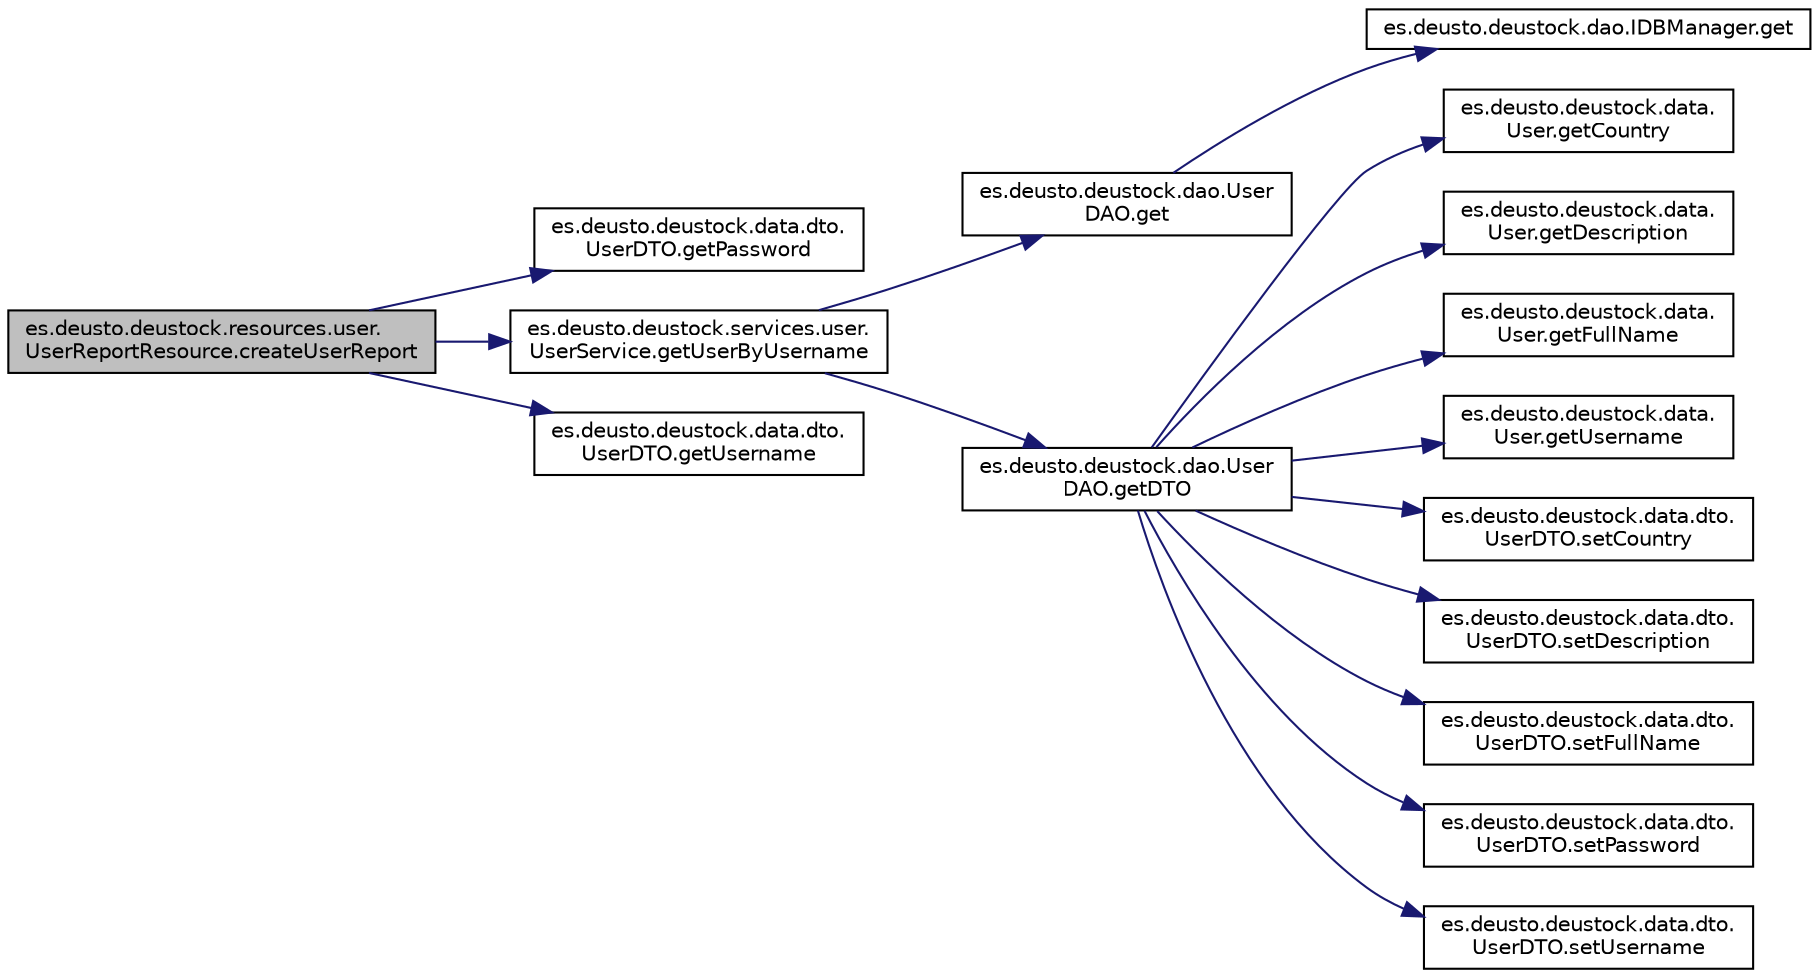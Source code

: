 digraph "es.deusto.deustock.resources.user.UserReportResource.createUserReport"
{
 // LATEX_PDF_SIZE
  edge [fontname="Helvetica",fontsize="10",labelfontname="Helvetica",labelfontsize="10"];
  node [fontname="Helvetica",fontsize="10",shape=record];
  rankdir="LR";
  Node1 [label="es.deusto.deustock.resources.user.\lUserReportResource.createUserReport",height=0.2,width=0.4,color="black", fillcolor="grey75", style="filled", fontcolor="black",tooltip=" "];
  Node1 -> Node2 [color="midnightblue",fontsize="10",style="solid",fontname="Helvetica"];
  Node2 [label="es.deusto.deustock.data.dto.\lUserDTO.getPassword",height=0.2,width=0.4,color="black", fillcolor="white", style="filled",URL="$classes_1_1deusto_1_1deustock_1_1data_1_1dto_1_1_user_d_t_o.html#a79091583a8968391724f1f0cdc8d6ede",tooltip=" "];
  Node1 -> Node3 [color="midnightblue",fontsize="10",style="solid",fontname="Helvetica"];
  Node3 [label="es.deusto.deustock.services.user.\lUserService.getUserByUsername",height=0.2,width=0.4,color="black", fillcolor="white", style="filled",URL="$classes_1_1deusto_1_1deustock_1_1services_1_1user_1_1_user_service.html#aedc7c5516b26643d744244f668229f16",tooltip=" "];
  Node3 -> Node4 [color="midnightblue",fontsize="10",style="solid",fontname="Helvetica"];
  Node4 [label="es.deusto.deustock.dao.User\lDAO.get",height=0.2,width=0.4,color="black", fillcolor="white", style="filled",URL="$classes_1_1deusto_1_1deustock_1_1dao_1_1_user_d_a_o.html#a4703803a6cb9ef34dab610d1e55a114e",tooltip=" "];
  Node4 -> Node5 [color="midnightblue",fontsize="10",style="solid",fontname="Helvetica"];
  Node5 [label="es.deusto.deustock.dao.IDBManager.get",height=0.2,width=0.4,color="black", fillcolor="white", style="filled",URL="$interfacees_1_1deusto_1_1deustock_1_1dao_1_1_i_d_b_manager.html#ad03b499d4bbeb0e41fabd3b4e0f44714",tooltip=" "];
  Node3 -> Node6 [color="midnightblue",fontsize="10",style="solid",fontname="Helvetica"];
  Node6 [label="es.deusto.deustock.dao.User\lDAO.getDTO",height=0.2,width=0.4,color="black", fillcolor="white", style="filled",URL="$classes_1_1deusto_1_1deustock_1_1dao_1_1_user_d_a_o.html#a54e5c39d7e39f40106be309a1c90bf87",tooltip=" "];
  Node6 -> Node7 [color="midnightblue",fontsize="10",style="solid",fontname="Helvetica"];
  Node7 [label="es.deusto.deustock.data.\lUser.getCountry",height=0.2,width=0.4,color="black", fillcolor="white", style="filled",URL="$classes_1_1deusto_1_1deustock_1_1data_1_1_user.html#a2a95e5b028ad36bac91bad90fa446542",tooltip=" "];
  Node6 -> Node8 [color="midnightblue",fontsize="10",style="solid",fontname="Helvetica"];
  Node8 [label="es.deusto.deustock.data.\lUser.getDescription",height=0.2,width=0.4,color="black", fillcolor="white", style="filled",URL="$classes_1_1deusto_1_1deustock_1_1data_1_1_user.html#a30f92b2cdd1bd68e35e1379ecf6f3f79",tooltip=" "];
  Node6 -> Node9 [color="midnightblue",fontsize="10",style="solid",fontname="Helvetica"];
  Node9 [label="es.deusto.deustock.data.\lUser.getFullName",height=0.2,width=0.4,color="black", fillcolor="white", style="filled",URL="$classes_1_1deusto_1_1deustock_1_1data_1_1_user.html#af883c5fd85559394316b676459690695",tooltip=" "];
  Node6 -> Node10 [color="midnightblue",fontsize="10",style="solid",fontname="Helvetica"];
  Node10 [label="es.deusto.deustock.data.\lUser.getUsername",height=0.2,width=0.4,color="black", fillcolor="white", style="filled",URL="$classes_1_1deusto_1_1deustock_1_1data_1_1_user.html#a0d61703312d96e0b4a5cd9044b71452e",tooltip=" "];
  Node6 -> Node11 [color="midnightblue",fontsize="10",style="solid",fontname="Helvetica"];
  Node11 [label="es.deusto.deustock.data.dto.\lUserDTO.setCountry",height=0.2,width=0.4,color="black", fillcolor="white", style="filled",URL="$classes_1_1deusto_1_1deustock_1_1data_1_1dto_1_1_user_d_t_o.html#a8132180d6d376a0368f39a5d2bccfed8",tooltip=" "];
  Node6 -> Node12 [color="midnightblue",fontsize="10",style="solid",fontname="Helvetica"];
  Node12 [label="es.deusto.deustock.data.dto.\lUserDTO.setDescription",height=0.2,width=0.4,color="black", fillcolor="white", style="filled",URL="$classes_1_1deusto_1_1deustock_1_1data_1_1dto_1_1_user_d_t_o.html#a972dfa5a2373ceae6da17cafb5874d77",tooltip=" "];
  Node6 -> Node13 [color="midnightblue",fontsize="10",style="solid",fontname="Helvetica"];
  Node13 [label="es.deusto.deustock.data.dto.\lUserDTO.setFullName",height=0.2,width=0.4,color="black", fillcolor="white", style="filled",URL="$classes_1_1deusto_1_1deustock_1_1data_1_1dto_1_1_user_d_t_o.html#a851d25dce562d933d5ad3ea12365a7d2",tooltip=" "];
  Node6 -> Node14 [color="midnightblue",fontsize="10",style="solid",fontname="Helvetica"];
  Node14 [label="es.deusto.deustock.data.dto.\lUserDTO.setPassword",height=0.2,width=0.4,color="black", fillcolor="white", style="filled",URL="$classes_1_1deusto_1_1deustock_1_1data_1_1dto_1_1_user_d_t_o.html#a5e4b92a6a616fea9de8c78609aa3af28",tooltip=" "];
  Node6 -> Node15 [color="midnightblue",fontsize="10",style="solid",fontname="Helvetica"];
  Node15 [label="es.deusto.deustock.data.dto.\lUserDTO.setUsername",height=0.2,width=0.4,color="black", fillcolor="white", style="filled",URL="$classes_1_1deusto_1_1deustock_1_1data_1_1dto_1_1_user_d_t_o.html#aca09a2714cc8bdcad6698693e88f9e6d",tooltip=" "];
  Node1 -> Node16 [color="midnightblue",fontsize="10",style="solid",fontname="Helvetica"];
  Node16 [label="es.deusto.deustock.data.dto.\lUserDTO.getUsername",height=0.2,width=0.4,color="black", fillcolor="white", style="filled",URL="$classes_1_1deusto_1_1deustock_1_1data_1_1dto_1_1_user_d_t_o.html#a63d13c1238a09f8966f8df92b260f4bf",tooltip=" "];
}
